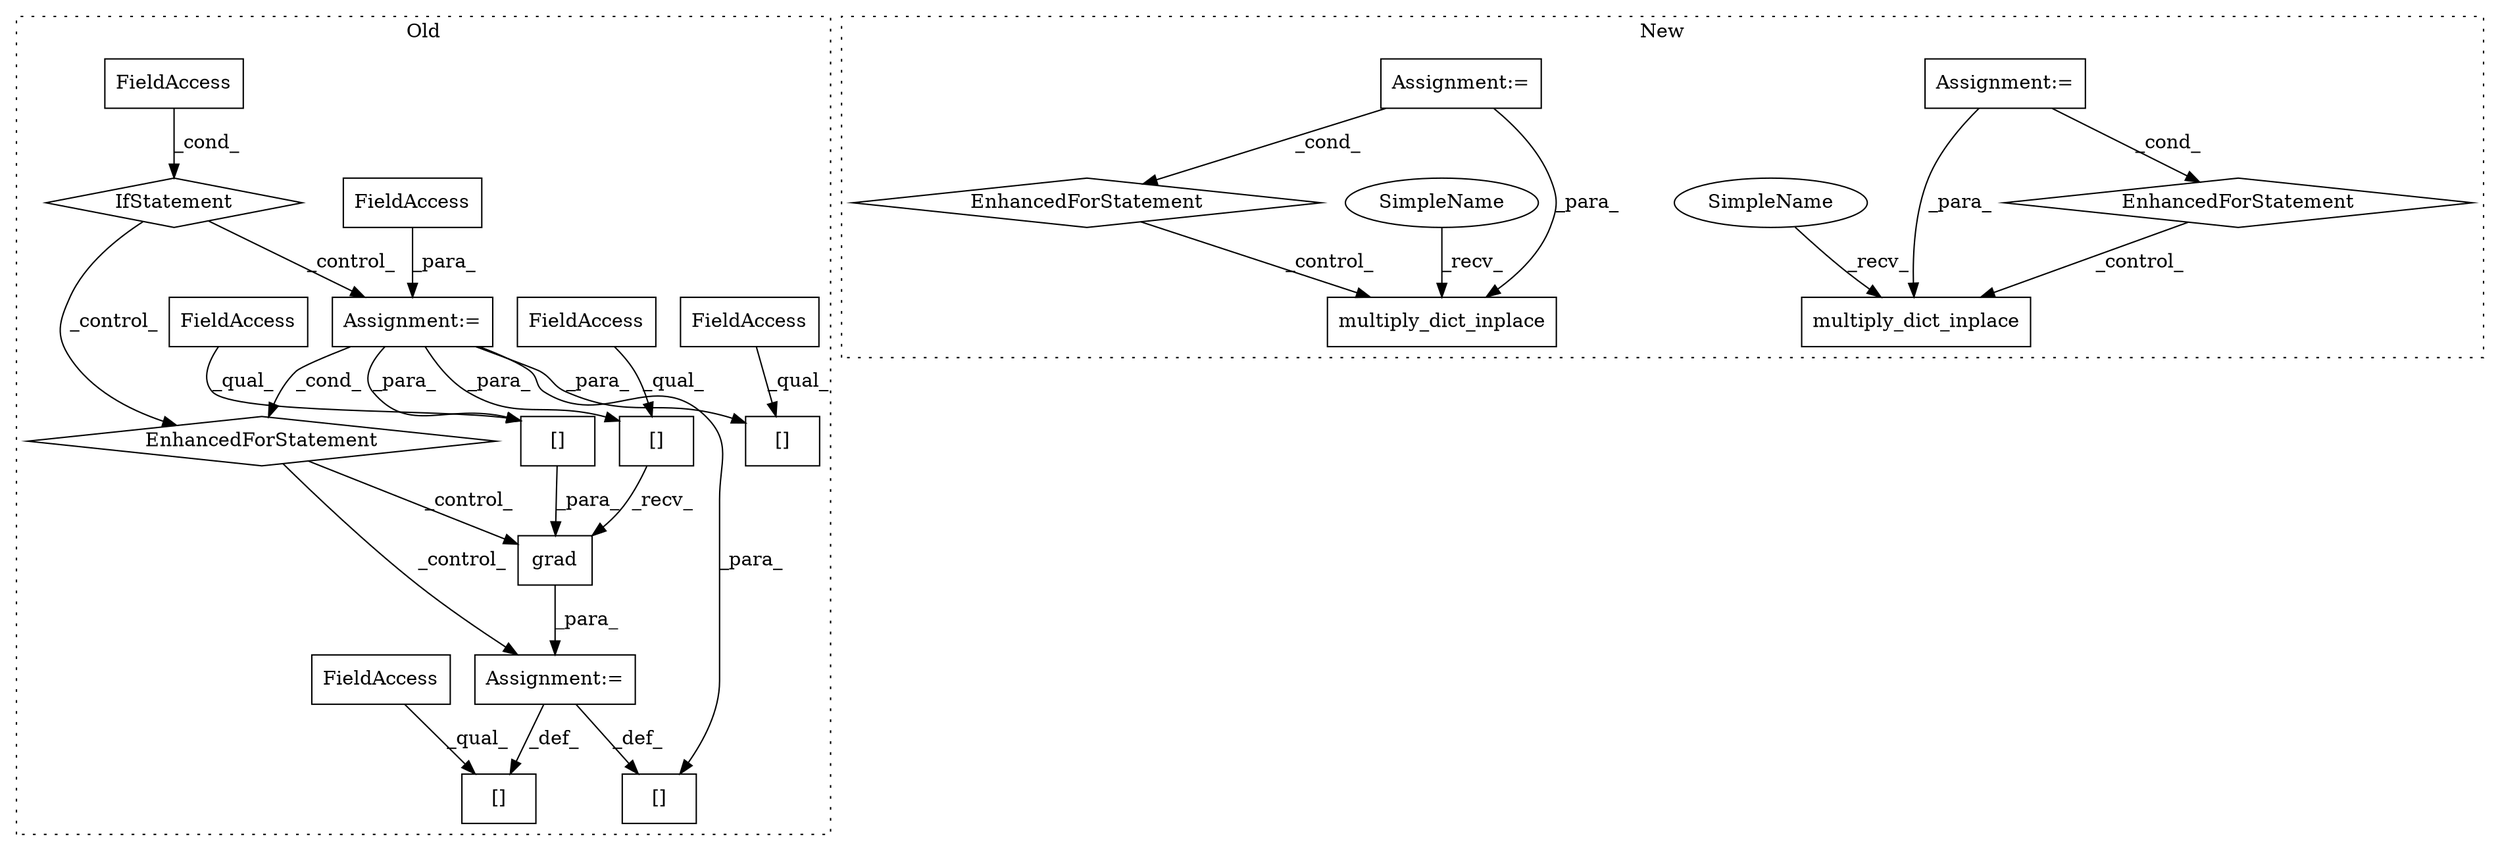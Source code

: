 digraph G {
subgraph cluster0 {
1 [label="EnhancedForStatement" a="70" s="1917,1997" l="57,2" shape="diamond"];
6 [label="FieldAccess" a="22" s="1894" l="13" shape="box"];
7 [label="IfStatement" a="25" s="1890,1907" l="4,2" shape="diamond"];
10 [label="Assignment:=" a="7" s="1917,1997" l="57,2" shape="box"];
11 [label="[]" a="2" s="2025,2042" l="14,1" shape="box"];
12 [label="FieldAccess" a="22" s="2025" l="13" shape="box"];
13 [label="[]" a="2" s="2169,2185" l="13,1" shape="box"];
14 [label="FieldAccess" a="22" s="1984" l="13" shape="box"];
15 [label="[]" a="2" s="2049,2065" l="13,1" shape="box"];
16 [label="FieldAccess" a="22" s="2169" l="12" shape="box"];
17 [label="[]" a="2" s="2009,2022" l="10,1" shape="box"];
18 [label="FieldAccess" a="22" s="2049" l="12" shape="box"];
19 [label="[]" a="2" s="2009,2022" l="10,1" shape="box"];
20 [label="FieldAccess" a="22" s="2009" l="9" shape="box"];
21 [label="Assignment:=" a="7" s="2023" l="2" shape="box"];
22 [label="grad" a="32" s="2044,2066" l="5,1" shape="box"];
label = "Old";
style="dotted";
}
subgraph cluster1 {
2 [label="multiply_dict_inplace" a="32" s="3872,3898" l="22,1" shape="box"];
3 [label="EnhancedForStatement" a="70" s="3772,3853" l="53,2" shape="diamond"];
4 [label="multiply_dict_inplace" a="32" s="4012,4038" l="22,1" shape="box"];
5 [label="EnhancedForStatement" a="70" s="3911,3993" l="53,2" shape="diamond"];
8 [label="Assignment:=" a="7" s="3911,3993" l="53,2" shape="box"];
9 [label="Assignment:=" a="7" s="3772,3853" l="53,2" shape="box"];
23 [label="SimpleName" a="42" s="3863" l="8" shape="ellipse"];
24 [label="SimpleName" a="42" s="4003" l="8" shape="ellipse"];
label = "New";
style="dotted";
}
1 -> 21 [label="_control_"];
1 -> 22 [label="_control_"];
3 -> 2 [label="_control_"];
5 -> 4 [label="_control_"];
6 -> 7 [label="_cond_"];
7 -> 1 [label="_control_"];
7 -> 10 [label="_control_"];
8 -> 4 [label="_para_"];
8 -> 5 [label="_cond_"];
9 -> 3 [label="_cond_"];
9 -> 2 [label="_para_"];
10 -> 1 [label="_cond_"];
10 -> 15 [label="_para_"];
10 -> 19 [label="_para_"];
10 -> 17 [label="_para_"];
10 -> 11 [label="_para_"];
11 -> 22 [label="_recv_"];
12 -> 11 [label="_qual_"];
14 -> 10 [label="_para_"];
15 -> 22 [label="_para_"];
16 -> 13 [label="_qual_"];
18 -> 15 [label="_qual_"];
20 -> 17 [label="_qual_"];
21 -> 13 [label="_def_"];
21 -> 19 [label="_def_"];
22 -> 21 [label="_para_"];
23 -> 2 [label="_recv_"];
24 -> 4 [label="_recv_"];
}